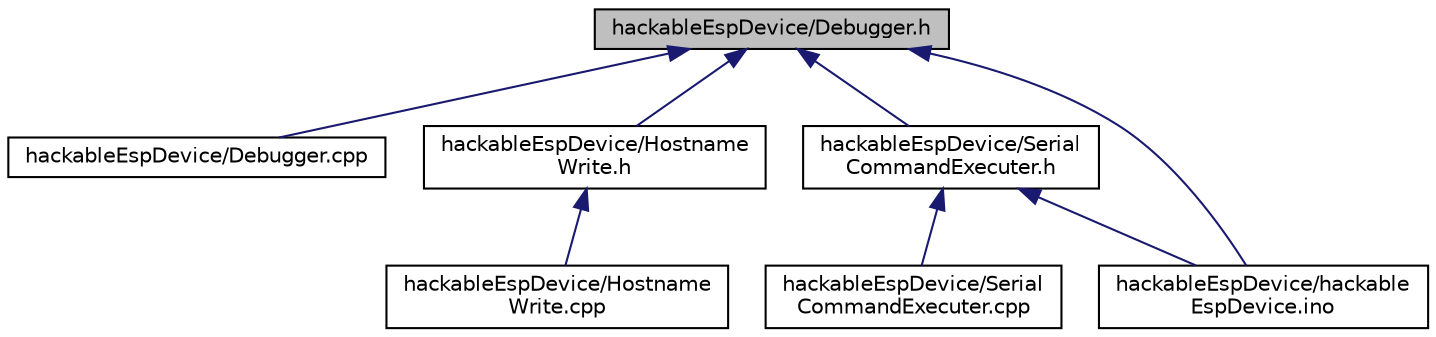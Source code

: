 digraph "hackableEspDevice/Debugger.h"
{
 // LATEX_PDF_SIZE
  edge [fontname="Helvetica",fontsize="10",labelfontname="Helvetica",labelfontsize="10"];
  node [fontname="Helvetica",fontsize="10",shape=record];
  Node1 [label="hackableEspDevice/Debugger.h",height=0.2,width=0.4,color="black", fillcolor="grey75", style="filled", fontcolor="black",tooltip=" "];
  Node1 -> Node2 [dir="back",color="midnightblue",fontsize="10",style="solid",fontname="Helvetica"];
  Node2 [label="hackableEspDevice/Debugger.cpp",height=0.2,width=0.4,color="black", fillcolor="white", style="filled",URL="$_debugger_8cpp.html",tooltip=" "];
  Node1 -> Node3 [dir="back",color="midnightblue",fontsize="10",style="solid",fontname="Helvetica"];
  Node3 [label="hackableEspDevice/Hostname\lWrite.h",height=0.2,width=0.4,color="black", fillcolor="white", style="filled",URL="$_hostname_write_8h.html",tooltip=" "];
  Node3 -> Node4 [dir="back",color="midnightblue",fontsize="10",style="solid",fontname="Helvetica"];
  Node4 [label="hackableEspDevice/Hostname\lWrite.cpp",height=0.2,width=0.4,color="black", fillcolor="white", style="filled",URL="$_hostname_write_8cpp.html",tooltip=" "];
  Node1 -> Node5 [dir="back",color="midnightblue",fontsize="10",style="solid",fontname="Helvetica"];
  Node5 [label="hackableEspDevice/Serial\lCommandExecuter.h",height=0.2,width=0.4,color="black", fillcolor="white", style="filled",URL="$_serial_command_executer_8h.html",tooltip=" "];
  Node5 -> Node6 [dir="back",color="midnightblue",fontsize="10",style="solid",fontname="Helvetica"];
  Node6 [label="hackableEspDevice/Serial\lCommandExecuter.cpp",height=0.2,width=0.4,color="black", fillcolor="white", style="filled",URL="$_serial_command_executer_8cpp.html",tooltip=" "];
  Node5 -> Node7 [dir="back",color="midnightblue",fontsize="10",style="solid",fontname="Helvetica"];
  Node7 [label="hackableEspDevice/hackable\lEspDevice.ino",height=0.2,width=0.4,color="black", fillcolor="white", style="filled",URL="$hackable_esp_device_8ino.html",tooltip=" "];
  Node1 -> Node7 [dir="back",color="midnightblue",fontsize="10",style="solid",fontname="Helvetica"];
}

